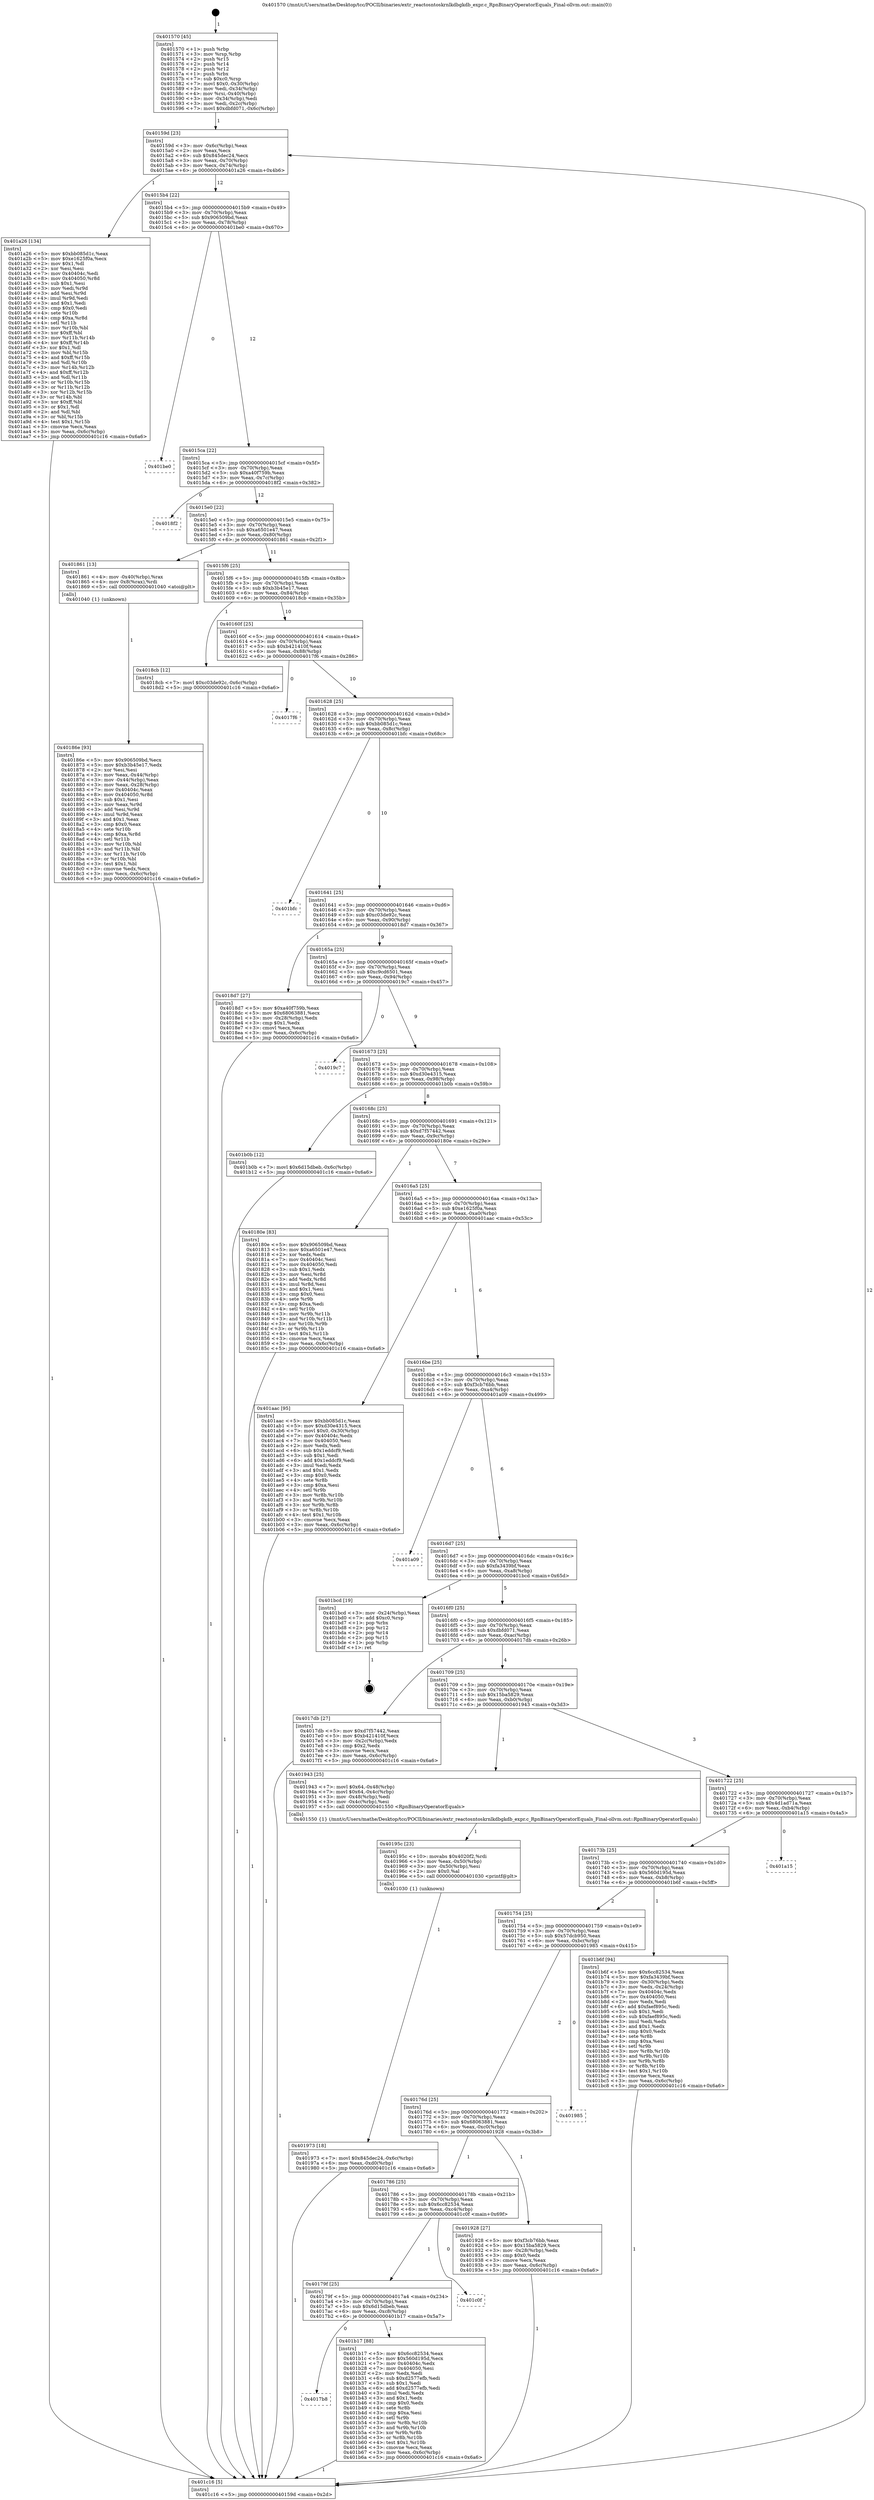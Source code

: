 digraph "0x401570" {
  label = "0x401570 (/mnt/c/Users/mathe/Desktop/tcc/POCII/binaries/extr_reactosntoskrnlkdbgkdb_expr.c_RpnBinaryOperatorEquals_Final-ollvm.out::main(0))"
  labelloc = "t"
  node[shape=record]

  Entry [label="",width=0.3,height=0.3,shape=circle,fillcolor=black,style=filled]
  "0x40159d" [label="{
     0x40159d [23]\l
     | [instrs]\l
     &nbsp;&nbsp;0x40159d \<+3\>: mov -0x6c(%rbp),%eax\l
     &nbsp;&nbsp;0x4015a0 \<+2\>: mov %eax,%ecx\l
     &nbsp;&nbsp;0x4015a2 \<+6\>: sub $0x845dec24,%ecx\l
     &nbsp;&nbsp;0x4015a8 \<+3\>: mov %eax,-0x70(%rbp)\l
     &nbsp;&nbsp;0x4015ab \<+3\>: mov %ecx,-0x74(%rbp)\l
     &nbsp;&nbsp;0x4015ae \<+6\>: je 0000000000401a26 \<main+0x4b6\>\l
  }"]
  "0x401a26" [label="{
     0x401a26 [134]\l
     | [instrs]\l
     &nbsp;&nbsp;0x401a26 \<+5\>: mov $0xbb085d1c,%eax\l
     &nbsp;&nbsp;0x401a2b \<+5\>: mov $0xe1625f0a,%ecx\l
     &nbsp;&nbsp;0x401a30 \<+2\>: mov $0x1,%dl\l
     &nbsp;&nbsp;0x401a32 \<+2\>: xor %esi,%esi\l
     &nbsp;&nbsp;0x401a34 \<+7\>: mov 0x40404c,%edi\l
     &nbsp;&nbsp;0x401a3b \<+8\>: mov 0x404050,%r8d\l
     &nbsp;&nbsp;0x401a43 \<+3\>: sub $0x1,%esi\l
     &nbsp;&nbsp;0x401a46 \<+3\>: mov %edi,%r9d\l
     &nbsp;&nbsp;0x401a49 \<+3\>: add %esi,%r9d\l
     &nbsp;&nbsp;0x401a4c \<+4\>: imul %r9d,%edi\l
     &nbsp;&nbsp;0x401a50 \<+3\>: and $0x1,%edi\l
     &nbsp;&nbsp;0x401a53 \<+3\>: cmp $0x0,%edi\l
     &nbsp;&nbsp;0x401a56 \<+4\>: sete %r10b\l
     &nbsp;&nbsp;0x401a5a \<+4\>: cmp $0xa,%r8d\l
     &nbsp;&nbsp;0x401a5e \<+4\>: setl %r11b\l
     &nbsp;&nbsp;0x401a62 \<+3\>: mov %r10b,%bl\l
     &nbsp;&nbsp;0x401a65 \<+3\>: xor $0xff,%bl\l
     &nbsp;&nbsp;0x401a68 \<+3\>: mov %r11b,%r14b\l
     &nbsp;&nbsp;0x401a6b \<+4\>: xor $0xff,%r14b\l
     &nbsp;&nbsp;0x401a6f \<+3\>: xor $0x1,%dl\l
     &nbsp;&nbsp;0x401a72 \<+3\>: mov %bl,%r15b\l
     &nbsp;&nbsp;0x401a75 \<+4\>: and $0xff,%r15b\l
     &nbsp;&nbsp;0x401a79 \<+3\>: and %dl,%r10b\l
     &nbsp;&nbsp;0x401a7c \<+3\>: mov %r14b,%r12b\l
     &nbsp;&nbsp;0x401a7f \<+4\>: and $0xff,%r12b\l
     &nbsp;&nbsp;0x401a83 \<+3\>: and %dl,%r11b\l
     &nbsp;&nbsp;0x401a86 \<+3\>: or %r10b,%r15b\l
     &nbsp;&nbsp;0x401a89 \<+3\>: or %r11b,%r12b\l
     &nbsp;&nbsp;0x401a8c \<+3\>: xor %r12b,%r15b\l
     &nbsp;&nbsp;0x401a8f \<+3\>: or %r14b,%bl\l
     &nbsp;&nbsp;0x401a92 \<+3\>: xor $0xff,%bl\l
     &nbsp;&nbsp;0x401a95 \<+3\>: or $0x1,%dl\l
     &nbsp;&nbsp;0x401a98 \<+2\>: and %dl,%bl\l
     &nbsp;&nbsp;0x401a9a \<+3\>: or %bl,%r15b\l
     &nbsp;&nbsp;0x401a9d \<+4\>: test $0x1,%r15b\l
     &nbsp;&nbsp;0x401aa1 \<+3\>: cmovne %ecx,%eax\l
     &nbsp;&nbsp;0x401aa4 \<+3\>: mov %eax,-0x6c(%rbp)\l
     &nbsp;&nbsp;0x401aa7 \<+5\>: jmp 0000000000401c16 \<main+0x6a6\>\l
  }"]
  "0x4015b4" [label="{
     0x4015b4 [22]\l
     | [instrs]\l
     &nbsp;&nbsp;0x4015b4 \<+5\>: jmp 00000000004015b9 \<main+0x49\>\l
     &nbsp;&nbsp;0x4015b9 \<+3\>: mov -0x70(%rbp),%eax\l
     &nbsp;&nbsp;0x4015bc \<+5\>: sub $0x906509bd,%eax\l
     &nbsp;&nbsp;0x4015c1 \<+3\>: mov %eax,-0x78(%rbp)\l
     &nbsp;&nbsp;0x4015c4 \<+6\>: je 0000000000401be0 \<main+0x670\>\l
  }"]
  Exit [label="",width=0.3,height=0.3,shape=circle,fillcolor=black,style=filled,peripheries=2]
  "0x401be0" [label="{
     0x401be0\l
  }", style=dashed]
  "0x4015ca" [label="{
     0x4015ca [22]\l
     | [instrs]\l
     &nbsp;&nbsp;0x4015ca \<+5\>: jmp 00000000004015cf \<main+0x5f\>\l
     &nbsp;&nbsp;0x4015cf \<+3\>: mov -0x70(%rbp),%eax\l
     &nbsp;&nbsp;0x4015d2 \<+5\>: sub $0xa40f759b,%eax\l
     &nbsp;&nbsp;0x4015d7 \<+3\>: mov %eax,-0x7c(%rbp)\l
     &nbsp;&nbsp;0x4015da \<+6\>: je 00000000004018f2 \<main+0x382\>\l
  }"]
  "0x4017b8" [label="{
     0x4017b8\l
  }", style=dashed]
  "0x4018f2" [label="{
     0x4018f2\l
  }", style=dashed]
  "0x4015e0" [label="{
     0x4015e0 [22]\l
     | [instrs]\l
     &nbsp;&nbsp;0x4015e0 \<+5\>: jmp 00000000004015e5 \<main+0x75\>\l
     &nbsp;&nbsp;0x4015e5 \<+3\>: mov -0x70(%rbp),%eax\l
     &nbsp;&nbsp;0x4015e8 \<+5\>: sub $0xa6501e47,%eax\l
     &nbsp;&nbsp;0x4015ed \<+3\>: mov %eax,-0x80(%rbp)\l
     &nbsp;&nbsp;0x4015f0 \<+6\>: je 0000000000401861 \<main+0x2f1\>\l
  }"]
  "0x401b17" [label="{
     0x401b17 [88]\l
     | [instrs]\l
     &nbsp;&nbsp;0x401b17 \<+5\>: mov $0x6cc82534,%eax\l
     &nbsp;&nbsp;0x401b1c \<+5\>: mov $0x560d195d,%ecx\l
     &nbsp;&nbsp;0x401b21 \<+7\>: mov 0x40404c,%edx\l
     &nbsp;&nbsp;0x401b28 \<+7\>: mov 0x404050,%esi\l
     &nbsp;&nbsp;0x401b2f \<+2\>: mov %edx,%edi\l
     &nbsp;&nbsp;0x401b31 \<+6\>: sub $0xd2577efb,%edi\l
     &nbsp;&nbsp;0x401b37 \<+3\>: sub $0x1,%edi\l
     &nbsp;&nbsp;0x401b3a \<+6\>: add $0xd2577efb,%edi\l
     &nbsp;&nbsp;0x401b40 \<+3\>: imul %edi,%edx\l
     &nbsp;&nbsp;0x401b43 \<+3\>: and $0x1,%edx\l
     &nbsp;&nbsp;0x401b46 \<+3\>: cmp $0x0,%edx\l
     &nbsp;&nbsp;0x401b49 \<+4\>: sete %r8b\l
     &nbsp;&nbsp;0x401b4d \<+3\>: cmp $0xa,%esi\l
     &nbsp;&nbsp;0x401b50 \<+4\>: setl %r9b\l
     &nbsp;&nbsp;0x401b54 \<+3\>: mov %r8b,%r10b\l
     &nbsp;&nbsp;0x401b57 \<+3\>: and %r9b,%r10b\l
     &nbsp;&nbsp;0x401b5a \<+3\>: xor %r9b,%r8b\l
     &nbsp;&nbsp;0x401b5d \<+3\>: or %r8b,%r10b\l
     &nbsp;&nbsp;0x401b60 \<+4\>: test $0x1,%r10b\l
     &nbsp;&nbsp;0x401b64 \<+3\>: cmovne %ecx,%eax\l
     &nbsp;&nbsp;0x401b67 \<+3\>: mov %eax,-0x6c(%rbp)\l
     &nbsp;&nbsp;0x401b6a \<+5\>: jmp 0000000000401c16 \<main+0x6a6\>\l
  }"]
  "0x401861" [label="{
     0x401861 [13]\l
     | [instrs]\l
     &nbsp;&nbsp;0x401861 \<+4\>: mov -0x40(%rbp),%rax\l
     &nbsp;&nbsp;0x401865 \<+4\>: mov 0x8(%rax),%rdi\l
     &nbsp;&nbsp;0x401869 \<+5\>: call 0000000000401040 \<atoi@plt\>\l
     | [calls]\l
     &nbsp;&nbsp;0x401040 \{1\} (unknown)\l
  }"]
  "0x4015f6" [label="{
     0x4015f6 [25]\l
     | [instrs]\l
     &nbsp;&nbsp;0x4015f6 \<+5\>: jmp 00000000004015fb \<main+0x8b\>\l
     &nbsp;&nbsp;0x4015fb \<+3\>: mov -0x70(%rbp),%eax\l
     &nbsp;&nbsp;0x4015fe \<+5\>: sub $0xb3b45e17,%eax\l
     &nbsp;&nbsp;0x401603 \<+6\>: mov %eax,-0x84(%rbp)\l
     &nbsp;&nbsp;0x401609 \<+6\>: je 00000000004018cb \<main+0x35b\>\l
  }"]
  "0x40179f" [label="{
     0x40179f [25]\l
     | [instrs]\l
     &nbsp;&nbsp;0x40179f \<+5\>: jmp 00000000004017a4 \<main+0x234\>\l
     &nbsp;&nbsp;0x4017a4 \<+3\>: mov -0x70(%rbp),%eax\l
     &nbsp;&nbsp;0x4017a7 \<+5\>: sub $0x6d15dbeb,%eax\l
     &nbsp;&nbsp;0x4017ac \<+6\>: mov %eax,-0xc8(%rbp)\l
     &nbsp;&nbsp;0x4017b2 \<+6\>: je 0000000000401b17 \<main+0x5a7\>\l
  }"]
  "0x4018cb" [label="{
     0x4018cb [12]\l
     | [instrs]\l
     &nbsp;&nbsp;0x4018cb \<+7\>: movl $0xc03de92c,-0x6c(%rbp)\l
     &nbsp;&nbsp;0x4018d2 \<+5\>: jmp 0000000000401c16 \<main+0x6a6\>\l
  }"]
  "0x40160f" [label="{
     0x40160f [25]\l
     | [instrs]\l
     &nbsp;&nbsp;0x40160f \<+5\>: jmp 0000000000401614 \<main+0xa4\>\l
     &nbsp;&nbsp;0x401614 \<+3\>: mov -0x70(%rbp),%eax\l
     &nbsp;&nbsp;0x401617 \<+5\>: sub $0xb421410f,%eax\l
     &nbsp;&nbsp;0x40161c \<+6\>: mov %eax,-0x88(%rbp)\l
     &nbsp;&nbsp;0x401622 \<+6\>: je 00000000004017f6 \<main+0x286\>\l
  }"]
  "0x401c0f" [label="{
     0x401c0f\l
  }", style=dashed]
  "0x4017f6" [label="{
     0x4017f6\l
  }", style=dashed]
  "0x401628" [label="{
     0x401628 [25]\l
     | [instrs]\l
     &nbsp;&nbsp;0x401628 \<+5\>: jmp 000000000040162d \<main+0xbd\>\l
     &nbsp;&nbsp;0x40162d \<+3\>: mov -0x70(%rbp),%eax\l
     &nbsp;&nbsp;0x401630 \<+5\>: sub $0xbb085d1c,%eax\l
     &nbsp;&nbsp;0x401635 \<+6\>: mov %eax,-0x8c(%rbp)\l
     &nbsp;&nbsp;0x40163b \<+6\>: je 0000000000401bfc \<main+0x68c\>\l
  }"]
  "0x401973" [label="{
     0x401973 [18]\l
     | [instrs]\l
     &nbsp;&nbsp;0x401973 \<+7\>: movl $0x845dec24,-0x6c(%rbp)\l
     &nbsp;&nbsp;0x40197a \<+6\>: mov %eax,-0xd0(%rbp)\l
     &nbsp;&nbsp;0x401980 \<+5\>: jmp 0000000000401c16 \<main+0x6a6\>\l
  }"]
  "0x401bfc" [label="{
     0x401bfc\l
  }", style=dashed]
  "0x401641" [label="{
     0x401641 [25]\l
     | [instrs]\l
     &nbsp;&nbsp;0x401641 \<+5\>: jmp 0000000000401646 \<main+0xd6\>\l
     &nbsp;&nbsp;0x401646 \<+3\>: mov -0x70(%rbp),%eax\l
     &nbsp;&nbsp;0x401649 \<+5\>: sub $0xc03de92c,%eax\l
     &nbsp;&nbsp;0x40164e \<+6\>: mov %eax,-0x90(%rbp)\l
     &nbsp;&nbsp;0x401654 \<+6\>: je 00000000004018d7 \<main+0x367\>\l
  }"]
  "0x40195c" [label="{
     0x40195c [23]\l
     | [instrs]\l
     &nbsp;&nbsp;0x40195c \<+10\>: movabs $0x4020f2,%rdi\l
     &nbsp;&nbsp;0x401966 \<+3\>: mov %eax,-0x50(%rbp)\l
     &nbsp;&nbsp;0x401969 \<+3\>: mov -0x50(%rbp),%esi\l
     &nbsp;&nbsp;0x40196c \<+2\>: mov $0x0,%al\l
     &nbsp;&nbsp;0x40196e \<+5\>: call 0000000000401030 \<printf@plt\>\l
     | [calls]\l
     &nbsp;&nbsp;0x401030 \{1\} (unknown)\l
  }"]
  "0x4018d7" [label="{
     0x4018d7 [27]\l
     | [instrs]\l
     &nbsp;&nbsp;0x4018d7 \<+5\>: mov $0xa40f759b,%eax\l
     &nbsp;&nbsp;0x4018dc \<+5\>: mov $0x68063881,%ecx\l
     &nbsp;&nbsp;0x4018e1 \<+3\>: mov -0x28(%rbp),%edx\l
     &nbsp;&nbsp;0x4018e4 \<+3\>: cmp $0x1,%edx\l
     &nbsp;&nbsp;0x4018e7 \<+3\>: cmovl %ecx,%eax\l
     &nbsp;&nbsp;0x4018ea \<+3\>: mov %eax,-0x6c(%rbp)\l
     &nbsp;&nbsp;0x4018ed \<+5\>: jmp 0000000000401c16 \<main+0x6a6\>\l
  }"]
  "0x40165a" [label="{
     0x40165a [25]\l
     | [instrs]\l
     &nbsp;&nbsp;0x40165a \<+5\>: jmp 000000000040165f \<main+0xef\>\l
     &nbsp;&nbsp;0x40165f \<+3\>: mov -0x70(%rbp),%eax\l
     &nbsp;&nbsp;0x401662 \<+5\>: sub $0xc9cd6501,%eax\l
     &nbsp;&nbsp;0x401667 \<+6\>: mov %eax,-0x94(%rbp)\l
     &nbsp;&nbsp;0x40166d \<+6\>: je 00000000004019c7 \<main+0x457\>\l
  }"]
  "0x401786" [label="{
     0x401786 [25]\l
     | [instrs]\l
     &nbsp;&nbsp;0x401786 \<+5\>: jmp 000000000040178b \<main+0x21b\>\l
     &nbsp;&nbsp;0x40178b \<+3\>: mov -0x70(%rbp),%eax\l
     &nbsp;&nbsp;0x40178e \<+5\>: sub $0x6cc82534,%eax\l
     &nbsp;&nbsp;0x401793 \<+6\>: mov %eax,-0xc4(%rbp)\l
     &nbsp;&nbsp;0x401799 \<+6\>: je 0000000000401c0f \<main+0x69f\>\l
  }"]
  "0x4019c7" [label="{
     0x4019c7\l
  }", style=dashed]
  "0x401673" [label="{
     0x401673 [25]\l
     | [instrs]\l
     &nbsp;&nbsp;0x401673 \<+5\>: jmp 0000000000401678 \<main+0x108\>\l
     &nbsp;&nbsp;0x401678 \<+3\>: mov -0x70(%rbp),%eax\l
     &nbsp;&nbsp;0x40167b \<+5\>: sub $0xd30e4315,%eax\l
     &nbsp;&nbsp;0x401680 \<+6\>: mov %eax,-0x98(%rbp)\l
     &nbsp;&nbsp;0x401686 \<+6\>: je 0000000000401b0b \<main+0x59b\>\l
  }"]
  "0x401928" [label="{
     0x401928 [27]\l
     | [instrs]\l
     &nbsp;&nbsp;0x401928 \<+5\>: mov $0xf3cb76bb,%eax\l
     &nbsp;&nbsp;0x40192d \<+5\>: mov $0x15ba5829,%ecx\l
     &nbsp;&nbsp;0x401932 \<+3\>: mov -0x28(%rbp),%edx\l
     &nbsp;&nbsp;0x401935 \<+3\>: cmp $0x0,%edx\l
     &nbsp;&nbsp;0x401938 \<+3\>: cmove %ecx,%eax\l
     &nbsp;&nbsp;0x40193b \<+3\>: mov %eax,-0x6c(%rbp)\l
     &nbsp;&nbsp;0x40193e \<+5\>: jmp 0000000000401c16 \<main+0x6a6\>\l
  }"]
  "0x401b0b" [label="{
     0x401b0b [12]\l
     | [instrs]\l
     &nbsp;&nbsp;0x401b0b \<+7\>: movl $0x6d15dbeb,-0x6c(%rbp)\l
     &nbsp;&nbsp;0x401b12 \<+5\>: jmp 0000000000401c16 \<main+0x6a6\>\l
  }"]
  "0x40168c" [label="{
     0x40168c [25]\l
     | [instrs]\l
     &nbsp;&nbsp;0x40168c \<+5\>: jmp 0000000000401691 \<main+0x121\>\l
     &nbsp;&nbsp;0x401691 \<+3\>: mov -0x70(%rbp),%eax\l
     &nbsp;&nbsp;0x401694 \<+5\>: sub $0xd7f57442,%eax\l
     &nbsp;&nbsp;0x401699 \<+6\>: mov %eax,-0x9c(%rbp)\l
     &nbsp;&nbsp;0x40169f \<+6\>: je 000000000040180e \<main+0x29e\>\l
  }"]
  "0x40176d" [label="{
     0x40176d [25]\l
     | [instrs]\l
     &nbsp;&nbsp;0x40176d \<+5\>: jmp 0000000000401772 \<main+0x202\>\l
     &nbsp;&nbsp;0x401772 \<+3\>: mov -0x70(%rbp),%eax\l
     &nbsp;&nbsp;0x401775 \<+5\>: sub $0x68063881,%eax\l
     &nbsp;&nbsp;0x40177a \<+6\>: mov %eax,-0xc0(%rbp)\l
     &nbsp;&nbsp;0x401780 \<+6\>: je 0000000000401928 \<main+0x3b8\>\l
  }"]
  "0x40180e" [label="{
     0x40180e [83]\l
     | [instrs]\l
     &nbsp;&nbsp;0x40180e \<+5\>: mov $0x906509bd,%eax\l
     &nbsp;&nbsp;0x401813 \<+5\>: mov $0xa6501e47,%ecx\l
     &nbsp;&nbsp;0x401818 \<+2\>: xor %edx,%edx\l
     &nbsp;&nbsp;0x40181a \<+7\>: mov 0x40404c,%esi\l
     &nbsp;&nbsp;0x401821 \<+7\>: mov 0x404050,%edi\l
     &nbsp;&nbsp;0x401828 \<+3\>: sub $0x1,%edx\l
     &nbsp;&nbsp;0x40182b \<+3\>: mov %esi,%r8d\l
     &nbsp;&nbsp;0x40182e \<+3\>: add %edx,%r8d\l
     &nbsp;&nbsp;0x401831 \<+4\>: imul %r8d,%esi\l
     &nbsp;&nbsp;0x401835 \<+3\>: and $0x1,%esi\l
     &nbsp;&nbsp;0x401838 \<+3\>: cmp $0x0,%esi\l
     &nbsp;&nbsp;0x40183b \<+4\>: sete %r9b\l
     &nbsp;&nbsp;0x40183f \<+3\>: cmp $0xa,%edi\l
     &nbsp;&nbsp;0x401842 \<+4\>: setl %r10b\l
     &nbsp;&nbsp;0x401846 \<+3\>: mov %r9b,%r11b\l
     &nbsp;&nbsp;0x401849 \<+3\>: and %r10b,%r11b\l
     &nbsp;&nbsp;0x40184c \<+3\>: xor %r10b,%r9b\l
     &nbsp;&nbsp;0x40184f \<+3\>: or %r9b,%r11b\l
     &nbsp;&nbsp;0x401852 \<+4\>: test $0x1,%r11b\l
     &nbsp;&nbsp;0x401856 \<+3\>: cmovne %ecx,%eax\l
     &nbsp;&nbsp;0x401859 \<+3\>: mov %eax,-0x6c(%rbp)\l
     &nbsp;&nbsp;0x40185c \<+5\>: jmp 0000000000401c16 \<main+0x6a6\>\l
  }"]
  "0x4016a5" [label="{
     0x4016a5 [25]\l
     | [instrs]\l
     &nbsp;&nbsp;0x4016a5 \<+5\>: jmp 00000000004016aa \<main+0x13a\>\l
     &nbsp;&nbsp;0x4016aa \<+3\>: mov -0x70(%rbp),%eax\l
     &nbsp;&nbsp;0x4016ad \<+5\>: sub $0xe1625f0a,%eax\l
     &nbsp;&nbsp;0x4016b2 \<+6\>: mov %eax,-0xa0(%rbp)\l
     &nbsp;&nbsp;0x4016b8 \<+6\>: je 0000000000401aac \<main+0x53c\>\l
  }"]
  "0x401985" [label="{
     0x401985\l
  }", style=dashed]
  "0x401aac" [label="{
     0x401aac [95]\l
     | [instrs]\l
     &nbsp;&nbsp;0x401aac \<+5\>: mov $0xbb085d1c,%eax\l
     &nbsp;&nbsp;0x401ab1 \<+5\>: mov $0xd30e4315,%ecx\l
     &nbsp;&nbsp;0x401ab6 \<+7\>: movl $0x0,-0x30(%rbp)\l
     &nbsp;&nbsp;0x401abd \<+7\>: mov 0x40404c,%edx\l
     &nbsp;&nbsp;0x401ac4 \<+7\>: mov 0x404050,%esi\l
     &nbsp;&nbsp;0x401acb \<+2\>: mov %edx,%edi\l
     &nbsp;&nbsp;0x401acd \<+6\>: sub $0x1eddcf9,%edi\l
     &nbsp;&nbsp;0x401ad3 \<+3\>: sub $0x1,%edi\l
     &nbsp;&nbsp;0x401ad6 \<+6\>: add $0x1eddcf9,%edi\l
     &nbsp;&nbsp;0x401adc \<+3\>: imul %edi,%edx\l
     &nbsp;&nbsp;0x401adf \<+3\>: and $0x1,%edx\l
     &nbsp;&nbsp;0x401ae2 \<+3\>: cmp $0x0,%edx\l
     &nbsp;&nbsp;0x401ae5 \<+4\>: sete %r8b\l
     &nbsp;&nbsp;0x401ae9 \<+3\>: cmp $0xa,%esi\l
     &nbsp;&nbsp;0x401aec \<+4\>: setl %r9b\l
     &nbsp;&nbsp;0x401af0 \<+3\>: mov %r8b,%r10b\l
     &nbsp;&nbsp;0x401af3 \<+3\>: and %r9b,%r10b\l
     &nbsp;&nbsp;0x401af6 \<+3\>: xor %r9b,%r8b\l
     &nbsp;&nbsp;0x401af9 \<+3\>: or %r8b,%r10b\l
     &nbsp;&nbsp;0x401afc \<+4\>: test $0x1,%r10b\l
     &nbsp;&nbsp;0x401b00 \<+3\>: cmovne %ecx,%eax\l
     &nbsp;&nbsp;0x401b03 \<+3\>: mov %eax,-0x6c(%rbp)\l
     &nbsp;&nbsp;0x401b06 \<+5\>: jmp 0000000000401c16 \<main+0x6a6\>\l
  }"]
  "0x4016be" [label="{
     0x4016be [25]\l
     | [instrs]\l
     &nbsp;&nbsp;0x4016be \<+5\>: jmp 00000000004016c3 \<main+0x153\>\l
     &nbsp;&nbsp;0x4016c3 \<+3\>: mov -0x70(%rbp),%eax\l
     &nbsp;&nbsp;0x4016c6 \<+5\>: sub $0xf3cb76bb,%eax\l
     &nbsp;&nbsp;0x4016cb \<+6\>: mov %eax,-0xa4(%rbp)\l
     &nbsp;&nbsp;0x4016d1 \<+6\>: je 0000000000401a09 \<main+0x499\>\l
  }"]
  "0x401754" [label="{
     0x401754 [25]\l
     | [instrs]\l
     &nbsp;&nbsp;0x401754 \<+5\>: jmp 0000000000401759 \<main+0x1e9\>\l
     &nbsp;&nbsp;0x401759 \<+3\>: mov -0x70(%rbp),%eax\l
     &nbsp;&nbsp;0x40175c \<+5\>: sub $0x57dcb950,%eax\l
     &nbsp;&nbsp;0x401761 \<+6\>: mov %eax,-0xbc(%rbp)\l
     &nbsp;&nbsp;0x401767 \<+6\>: je 0000000000401985 \<main+0x415\>\l
  }"]
  "0x401a09" [label="{
     0x401a09\l
  }", style=dashed]
  "0x4016d7" [label="{
     0x4016d7 [25]\l
     | [instrs]\l
     &nbsp;&nbsp;0x4016d7 \<+5\>: jmp 00000000004016dc \<main+0x16c\>\l
     &nbsp;&nbsp;0x4016dc \<+3\>: mov -0x70(%rbp),%eax\l
     &nbsp;&nbsp;0x4016df \<+5\>: sub $0xfa3439bf,%eax\l
     &nbsp;&nbsp;0x4016e4 \<+6\>: mov %eax,-0xa8(%rbp)\l
     &nbsp;&nbsp;0x4016ea \<+6\>: je 0000000000401bcd \<main+0x65d\>\l
  }"]
  "0x401b6f" [label="{
     0x401b6f [94]\l
     | [instrs]\l
     &nbsp;&nbsp;0x401b6f \<+5\>: mov $0x6cc82534,%eax\l
     &nbsp;&nbsp;0x401b74 \<+5\>: mov $0xfa3439bf,%ecx\l
     &nbsp;&nbsp;0x401b79 \<+3\>: mov -0x30(%rbp),%edx\l
     &nbsp;&nbsp;0x401b7c \<+3\>: mov %edx,-0x24(%rbp)\l
     &nbsp;&nbsp;0x401b7f \<+7\>: mov 0x40404c,%edx\l
     &nbsp;&nbsp;0x401b86 \<+7\>: mov 0x404050,%esi\l
     &nbsp;&nbsp;0x401b8d \<+2\>: mov %edx,%edi\l
     &nbsp;&nbsp;0x401b8f \<+6\>: add $0xfaef895c,%edi\l
     &nbsp;&nbsp;0x401b95 \<+3\>: sub $0x1,%edi\l
     &nbsp;&nbsp;0x401b98 \<+6\>: sub $0xfaef895c,%edi\l
     &nbsp;&nbsp;0x401b9e \<+3\>: imul %edi,%edx\l
     &nbsp;&nbsp;0x401ba1 \<+3\>: and $0x1,%edx\l
     &nbsp;&nbsp;0x401ba4 \<+3\>: cmp $0x0,%edx\l
     &nbsp;&nbsp;0x401ba7 \<+4\>: sete %r8b\l
     &nbsp;&nbsp;0x401bab \<+3\>: cmp $0xa,%esi\l
     &nbsp;&nbsp;0x401bae \<+4\>: setl %r9b\l
     &nbsp;&nbsp;0x401bb2 \<+3\>: mov %r8b,%r10b\l
     &nbsp;&nbsp;0x401bb5 \<+3\>: and %r9b,%r10b\l
     &nbsp;&nbsp;0x401bb8 \<+3\>: xor %r9b,%r8b\l
     &nbsp;&nbsp;0x401bbb \<+3\>: or %r8b,%r10b\l
     &nbsp;&nbsp;0x401bbe \<+4\>: test $0x1,%r10b\l
     &nbsp;&nbsp;0x401bc2 \<+3\>: cmovne %ecx,%eax\l
     &nbsp;&nbsp;0x401bc5 \<+3\>: mov %eax,-0x6c(%rbp)\l
     &nbsp;&nbsp;0x401bc8 \<+5\>: jmp 0000000000401c16 \<main+0x6a6\>\l
  }"]
  "0x401bcd" [label="{
     0x401bcd [19]\l
     | [instrs]\l
     &nbsp;&nbsp;0x401bcd \<+3\>: mov -0x24(%rbp),%eax\l
     &nbsp;&nbsp;0x401bd0 \<+7\>: add $0xc0,%rsp\l
     &nbsp;&nbsp;0x401bd7 \<+1\>: pop %rbx\l
     &nbsp;&nbsp;0x401bd8 \<+2\>: pop %r12\l
     &nbsp;&nbsp;0x401bda \<+2\>: pop %r14\l
     &nbsp;&nbsp;0x401bdc \<+2\>: pop %r15\l
     &nbsp;&nbsp;0x401bde \<+1\>: pop %rbp\l
     &nbsp;&nbsp;0x401bdf \<+1\>: ret\l
  }"]
  "0x4016f0" [label="{
     0x4016f0 [25]\l
     | [instrs]\l
     &nbsp;&nbsp;0x4016f0 \<+5\>: jmp 00000000004016f5 \<main+0x185\>\l
     &nbsp;&nbsp;0x4016f5 \<+3\>: mov -0x70(%rbp),%eax\l
     &nbsp;&nbsp;0x4016f8 \<+5\>: sub $0xdbfd071,%eax\l
     &nbsp;&nbsp;0x4016fd \<+6\>: mov %eax,-0xac(%rbp)\l
     &nbsp;&nbsp;0x401703 \<+6\>: je 00000000004017db \<main+0x26b\>\l
  }"]
  "0x40173b" [label="{
     0x40173b [25]\l
     | [instrs]\l
     &nbsp;&nbsp;0x40173b \<+5\>: jmp 0000000000401740 \<main+0x1d0\>\l
     &nbsp;&nbsp;0x401740 \<+3\>: mov -0x70(%rbp),%eax\l
     &nbsp;&nbsp;0x401743 \<+5\>: sub $0x560d195d,%eax\l
     &nbsp;&nbsp;0x401748 \<+6\>: mov %eax,-0xb8(%rbp)\l
     &nbsp;&nbsp;0x40174e \<+6\>: je 0000000000401b6f \<main+0x5ff\>\l
  }"]
  "0x4017db" [label="{
     0x4017db [27]\l
     | [instrs]\l
     &nbsp;&nbsp;0x4017db \<+5\>: mov $0xd7f57442,%eax\l
     &nbsp;&nbsp;0x4017e0 \<+5\>: mov $0xb421410f,%ecx\l
     &nbsp;&nbsp;0x4017e5 \<+3\>: mov -0x2c(%rbp),%edx\l
     &nbsp;&nbsp;0x4017e8 \<+3\>: cmp $0x2,%edx\l
     &nbsp;&nbsp;0x4017eb \<+3\>: cmovne %ecx,%eax\l
     &nbsp;&nbsp;0x4017ee \<+3\>: mov %eax,-0x6c(%rbp)\l
     &nbsp;&nbsp;0x4017f1 \<+5\>: jmp 0000000000401c16 \<main+0x6a6\>\l
  }"]
  "0x401709" [label="{
     0x401709 [25]\l
     | [instrs]\l
     &nbsp;&nbsp;0x401709 \<+5\>: jmp 000000000040170e \<main+0x19e\>\l
     &nbsp;&nbsp;0x40170e \<+3\>: mov -0x70(%rbp),%eax\l
     &nbsp;&nbsp;0x401711 \<+5\>: sub $0x15ba5829,%eax\l
     &nbsp;&nbsp;0x401716 \<+6\>: mov %eax,-0xb0(%rbp)\l
     &nbsp;&nbsp;0x40171c \<+6\>: je 0000000000401943 \<main+0x3d3\>\l
  }"]
  "0x401c16" [label="{
     0x401c16 [5]\l
     | [instrs]\l
     &nbsp;&nbsp;0x401c16 \<+5\>: jmp 000000000040159d \<main+0x2d\>\l
  }"]
  "0x401570" [label="{
     0x401570 [45]\l
     | [instrs]\l
     &nbsp;&nbsp;0x401570 \<+1\>: push %rbp\l
     &nbsp;&nbsp;0x401571 \<+3\>: mov %rsp,%rbp\l
     &nbsp;&nbsp;0x401574 \<+2\>: push %r15\l
     &nbsp;&nbsp;0x401576 \<+2\>: push %r14\l
     &nbsp;&nbsp;0x401578 \<+2\>: push %r12\l
     &nbsp;&nbsp;0x40157a \<+1\>: push %rbx\l
     &nbsp;&nbsp;0x40157b \<+7\>: sub $0xc0,%rsp\l
     &nbsp;&nbsp;0x401582 \<+7\>: movl $0x0,-0x30(%rbp)\l
     &nbsp;&nbsp;0x401589 \<+3\>: mov %edi,-0x34(%rbp)\l
     &nbsp;&nbsp;0x40158c \<+4\>: mov %rsi,-0x40(%rbp)\l
     &nbsp;&nbsp;0x401590 \<+3\>: mov -0x34(%rbp),%edi\l
     &nbsp;&nbsp;0x401593 \<+3\>: mov %edi,-0x2c(%rbp)\l
     &nbsp;&nbsp;0x401596 \<+7\>: movl $0xdbfd071,-0x6c(%rbp)\l
  }"]
  "0x40186e" [label="{
     0x40186e [93]\l
     | [instrs]\l
     &nbsp;&nbsp;0x40186e \<+5\>: mov $0x906509bd,%ecx\l
     &nbsp;&nbsp;0x401873 \<+5\>: mov $0xb3b45e17,%edx\l
     &nbsp;&nbsp;0x401878 \<+2\>: xor %esi,%esi\l
     &nbsp;&nbsp;0x40187a \<+3\>: mov %eax,-0x44(%rbp)\l
     &nbsp;&nbsp;0x40187d \<+3\>: mov -0x44(%rbp),%eax\l
     &nbsp;&nbsp;0x401880 \<+3\>: mov %eax,-0x28(%rbp)\l
     &nbsp;&nbsp;0x401883 \<+7\>: mov 0x40404c,%eax\l
     &nbsp;&nbsp;0x40188a \<+8\>: mov 0x404050,%r8d\l
     &nbsp;&nbsp;0x401892 \<+3\>: sub $0x1,%esi\l
     &nbsp;&nbsp;0x401895 \<+3\>: mov %eax,%r9d\l
     &nbsp;&nbsp;0x401898 \<+3\>: add %esi,%r9d\l
     &nbsp;&nbsp;0x40189b \<+4\>: imul %r9d,%eax\l
     &nbsp;&nbsp;0x40189f \<+3\>: and $0x1,%eax\l
     &nbsp;&nbsp;0x4018a2 \<+3\>: cmp $0x0,%eax\l
     &nbsp;&nbsp;0x4018a5 \<+4\>: sete %r10b\l
     &nbsp;&nbsp;0x4018a9 \<+4\>: cmp $0xa,%r8d\l
     &nbsp;&nbsp;0x4018ad \<+4\>: setl %r11b\l
     &nbsp;&nbsp;0x4018b1 \<+3\>: mov %r10b,%bl\l
     &nbsp;&nbsp;0x4018b4 \<+3\>: and %r11b,%bl\l
     &nbsp;&nbsp;0x4018b7 \<+3\>: xor %r11b,%r10b\l
     &nbsp;&nbsp;0x4018ba \<+3\>: or %r10b,%bl\l
     &nbsp;&nbsp;0x4018bd \<+3\>: test $0x1,%bl\l
     &nbsp;&nbsp;0x4018c0 \<+3\>: cmovne %edx,%ecx\l
     &nbsp;&nbsp;0x4018c3 \<+3\>: mov %ecx,-0x6c(%rbp)\l
     &nbsp;&nbsp;0x4018c6 \<+5\>: jmp 0000000000401c16 \<main+0x6a6\>\l
  }"]
  "0x401a15" [label="{
     0x401a15\l
  }", style=dashed]
  "0x401943" [label="{
     0x401943 [25]\l
     | [instrs]\l
     &nbsp;&nbsp;0x401943 \<+7\>: movl $0x64,-0x48(%rbp)\l
     &nbsp;&nbsp;0x40194a \<+7\>: movl $0x64,-0x4c(%rbp)\l
     &nbsp;&nbsp;0x401951 \<+3\>: mov -0x48(%rbp),%edi\l
     &nbsp;&nbsp;0x401954 \<+3\>: mov -0x4c(%rbp),%esi\l
     &nbsp;&nbsp;0x401957 \<+5\>: call 0000000000401550 \<RpnBinaryOperatorEquals\>\l
     | [calls]\l
     &nbsp;&nbsp;0x401550 \{1\} (/mnt/c/Users/mathe/Desktop/tcc/POCII/binaries/extr_reactosntoskrnlkdbgkdb_expr.c_RpnBinaryOperatorEquals_Final-ollvm.out::RpnBinaryOperatorEquals)\l
  }"]
  "0x401722" [label="{
     0x401722 [25]\l
     | [instrs]\l
     &nbsp;&nbsp;0x401722 \<+5\>: jmp 0000000000401727 \<main+0x1b7\>\l
     &nbsp;&nbsp;0x401727 \<+3\>: mov -0x70(%rbp),%eax\l
     &nbsp;&nbsp;0x40172a \<+5\>: sub $0x4d1ad71a,%eax\l
     &nbsp;&nbsp;0x40172f \<+6\>: mov %eax,-0xb4(%rbp)\l
     &nbsp;&nbsp;0x401735 \<+6\>: je 0000000000401a15 \<main+0x4a5\>\l
  }"]
  Entry -> "0x401570" [label=" 1"]
  "0x40159d" -> "0x401a26" [label=" 1"]
  "0x40159d" -> "0x4015b4" [label=" 12"]
  "0x401bcd" -> Exit [label=" 1"]
  "0x4015b4" -> "0x401be0" [label=" 0"]
  "0x4015b4" -> "0x4015ca" [label=" 12"]
  "0x401b6f" -> "0x401c16" [label=" 1"]
  "0x4015ca" -> "0x4018f2" [label=" 0"]
  "0x4015ca" -> "0x4015e0" [label=" 12"]
  "0x401b17" -> "0x401c16" [label=" 1"]
  "0x4015e0" -> "0x401861" [label=" 1"]
  "0x4015e0" -> "0x4015f6" [label=" 11"]
  "0x40179f" -> "0x4017b8" [label=" 0"]
  "0x4015f6" -> "0x4018cb" [label=" 1"]
  "0x4015f6" -> "0x40160f" [label=" 10"]
  "0x40179f" -> "0x401b17" [label=" 1"]
  "0x40160f" -> "0x4017f6" [label=" 0"]
  "0x40160f" -> "0x401628" [label=" 10"]
  "0x401786" -> "0x40179f" [label=" 1"]
  "0x401628" -> "0x401bfc" [label=" 0"]
  "0x401628" -> "0x401641" [label=" 10"]
  "0x401786" -> "0x401c0f" [label=" 0"]
  "0x401641" -> "0x4018d7" [label=" 1"]
  "0x401641" -> "0x40165a" [label=" 9"]
  "0x401b0b" -> "0x401c16" [label=" 1"]
  "0x40165a" -> "0x4019c7" [label=" 0"]
  "0x40165a" -> "0x401673" [label=" 9"]
  "0x401aac" -> "0x401c16" [label=" 1"]
  "0x401673" -> "0x401b0b" [label=" 1"]
  "0x401673" -> "0x40168c" [label=" 8"]
  "0x401a26" -> "0x401c16" [label=" 1"]
  "0x40168c" -> "0x40180e" [label=" 1"]
  "0x40168c" -> "0x4016a5" [label=" 7"]
  "0x40195c" -> "0x401973" [label=" 1"]
  "0x4016a5" -> "0x401aac" [label=" 1"]
  "0x4016a5" -> "0x4016be" [label=" 6"]
  "0x401943" -> "0x40195c" [label=" 1"]
  "0x4016be" -> "0x401a09" [label=" 0"]
  "0x4016be" -> "0x4016d7" [label=" 6"]
  "0x40176d" -> "0x401786" [label=" 1"]
  "0x4016d7" -> "0x401bcd" [label=" 1"]
  "0x4016d7" -> "0x4016f0" [label=" 5"]
  "0x40176d" -> "0x401928" [label=" 1"]
  "0x4016f0" -> "0x4017db" [label=" 1"]
  "0x4016f0" -> "0x401709" [label=" 4"]
  "0x4017db" -> "0x401c16" [label=" 1"]
  "0x401570" -> "0x40159d" [label=" 1"]
  "0x401c16" -> "0x40159d" [label=" 12"]
  "0x40180e" -> "0x401c16" [label=" 1"]
  "0x401861" -> "0x40186e" [label=" 1"]
  "0x40186e" -> "0x401c16" [label=" 1"]
  "0x4018cb" -> "0x401c16" [label=" 1"]
  "0x4018d7" -> "0x401c16" [label=" 1"]
  "0x401754" -> "0x40176d" [label=" 2"]
  "0x401709" -> "0x401943" [label=" 1"]
  "0x401709" -> "0x401722" [label=" 3"]
  "0x401754" -> "0x401985" [label=" 0"]
  "0x401722" -> "0x401a15" [label=" 0"]
  "0x401722" -> "0x40173b" [label=" 3"]
  "0x401973" -> "0x401c16" [label=" 1"]
  "0x40173b" -> "0x401b6f" [label=" 1"]
  "0x40173b" -> "0x401754" [label=" 2"]
  "0x401928" -> "0x401c16" [label=" 1"]
}
